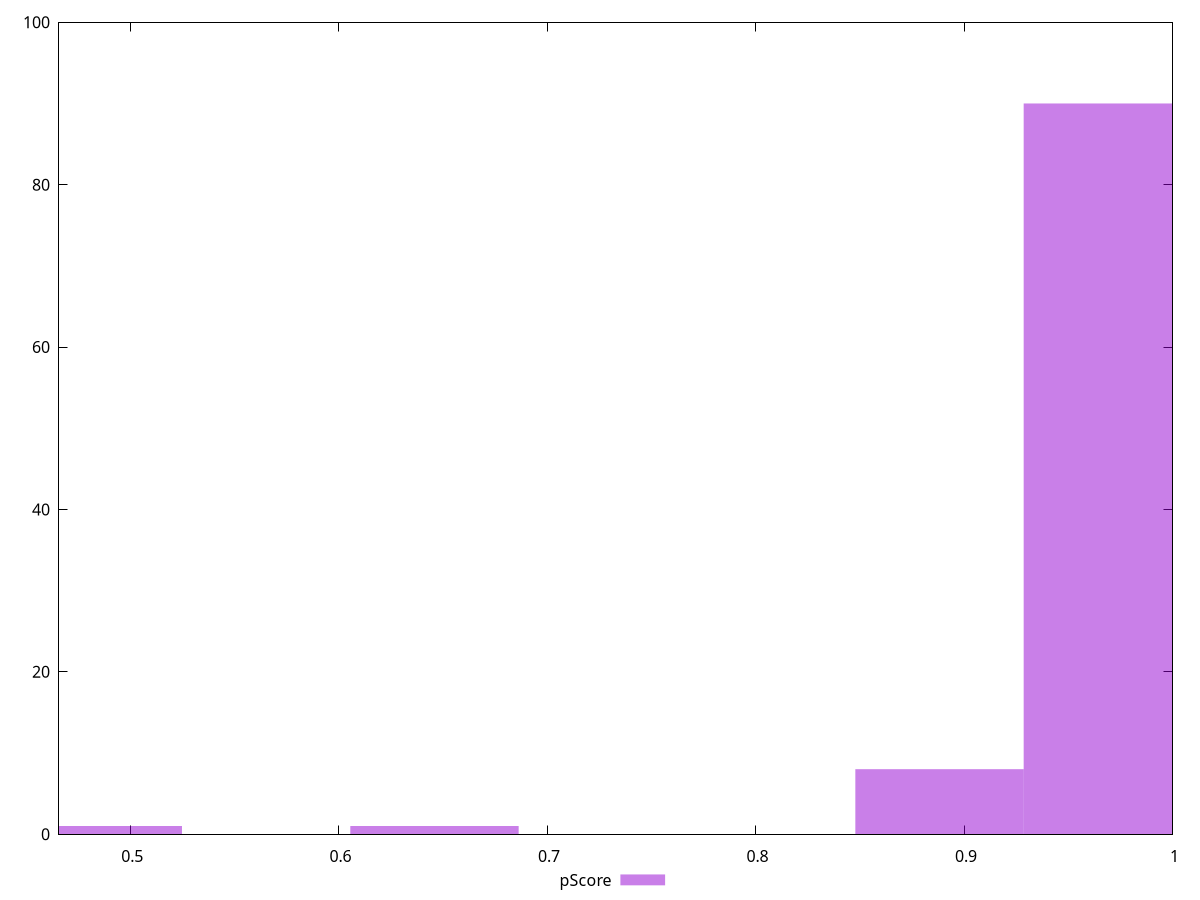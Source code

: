 reset

$pScore <<EOF
0.6459920212890908 1
0.4844940159668181 1
0.9689880319336363 90
0.8882390292724999 8
EOF

set key outside below
set boxwidth 0.08074900266113635
set xrange [0.46588235294117647:1]
set yrange [0:100]
set trange [0:100]
set style fill transparent solid 0.5 noborder
set terminal svg size 640, 490 enhanced background rgb 'white'
set output "report_00017_2021-02-10T15-08-03.406Z/uses-http2/samples/pages+cached+noadtech+nomedia/pScore/histogram.svg"

plot $pScore title "pScore" with boxes

reset
